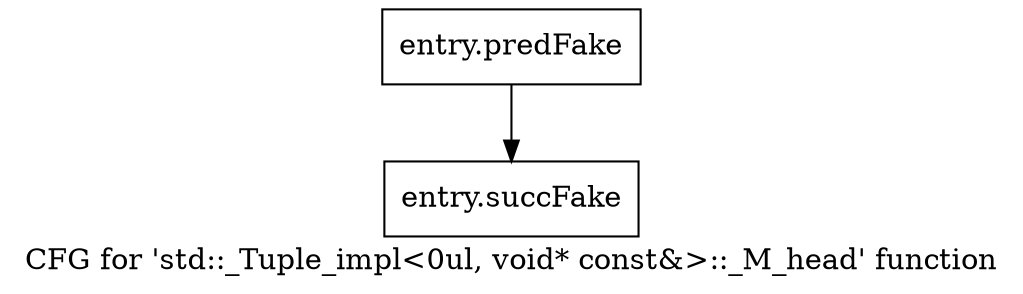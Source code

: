 digraph "CFG for 'std::_Tuple_impl\<0ul, void* const&\>::_M_head' function" {
	label="CFG for 'std::_Tuple_impl\<0ul, void* const&\>::_M_head' function";

	Node0x4355340 [shape=record,filename="",linenumber="",label="{entry.predFake}"];
	Node0x4355340 -> Node0x44251f0[ callList="" memoryops="" filename="/tools/Xilinx/Vitis_HLS/2022.1/tps/lnx64/gcc-8.3.0/lib/gcc/x86_64-pc-linux-gnu/8.3.0/../../../../include/c++/8.3.0/tuple" execusionnum="12"];
	Node0x44251f0 [shape=record,filename="/tools/Xilinx/Vitis_HLS/2022.1/tps/lnx64/gcc-8.3.0/lib/gcc/x86_64-pc-linux-gnu/8.3.0/../../../../include/c++/8.3.0/tuple",linenumber="351",label="{entry.succFake}"];
}
